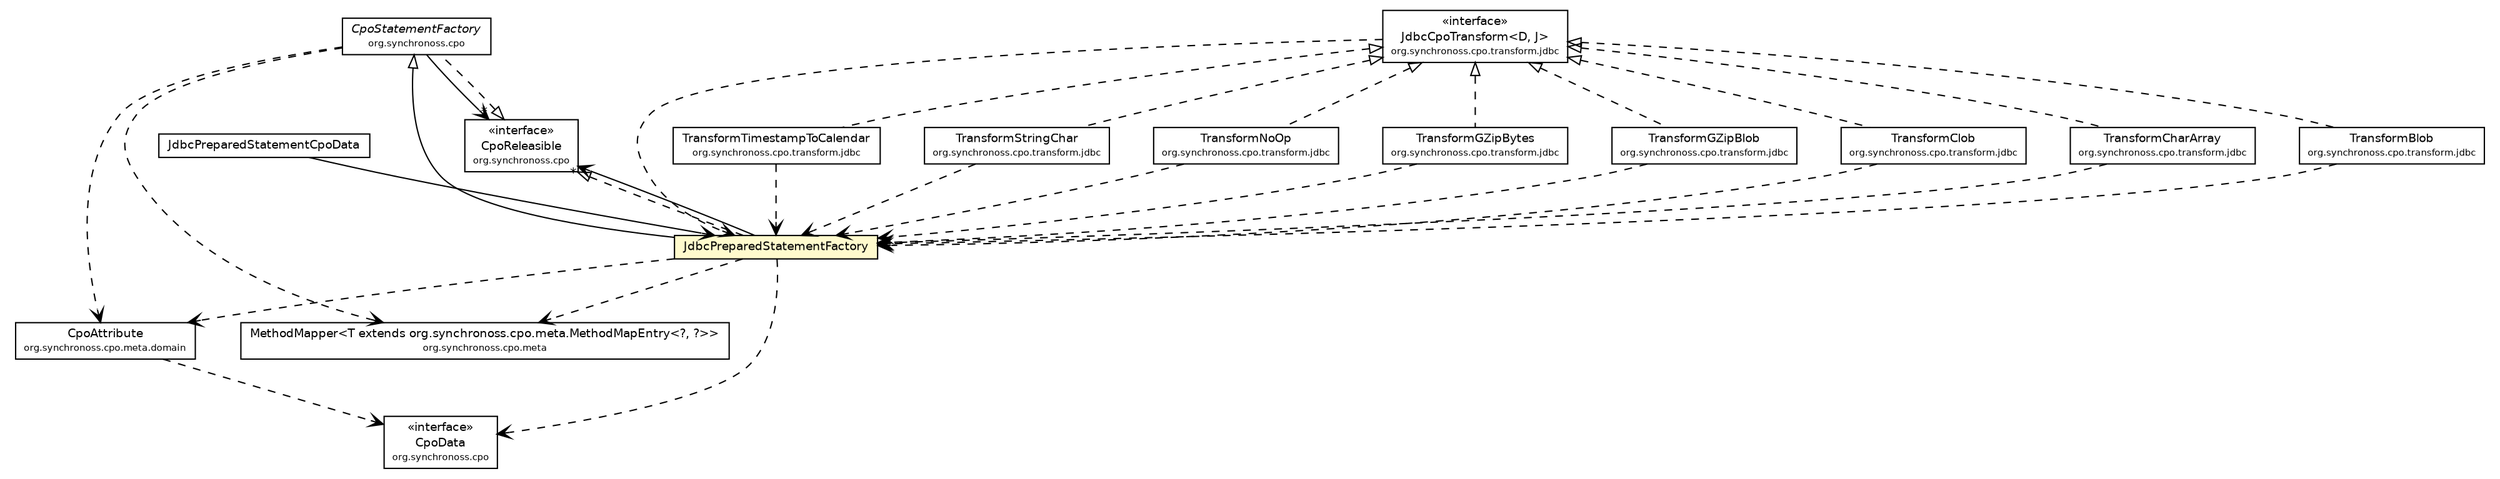 #!/usr/local/bin/dot
#
# Class diagram 
# Generated by UmlGraph version 4.6 (http://www.spinellis.gr/sw/umlgraph)
#

digraph G {
	edge [fontname="Helvetica",fontsize=10,labelfontname="Helvetica",labelfontsize=10];
	node [fontname="Helvetica",fontsize=10,shape=plaintext];
	// org.synchronoss.cpo.CpoStatementFactory
	c33418 [label=<<table border="0" cellborder="1" cellspacing="0" cellpadding="2" port="p" href="../CpoStatementFactory.html">
		<tr><td><table border="0" cellspacing="0" cellpadding="1">
			<tr><td><font face="Helvetica-Oblique"> CpoStatementFactory </font></td></tr>
			<tr><td><font point-size="7.0"> org.synchronoss.cpo </font></td></tr>
		</table></td></tr>
		</table>>, fontname="Helvetica", fontcolor="black", fontsize=9.0];
	// org.synchronoss.cpo.CpoReleasible
	c33420 [label=<<table border="0" cellborder="1" cellspacing="0" cellpadding="2" port="p" href="../CpoReleasible.html">
		<tr><td><table border="0" cellspacing="0" cellpadding="1">
			<tr><td> &laquo;interface&raquo; </td></tr>
			<tr><td> CpoReleasible </td></tr>
			<tr><td><font point-size="7.0"> org.synchronoss.cpo </font></td></tr>
		</table></td></tr>
		</table>>, fontname="Helvetica", fontcolor="black", fontsize=9.0];
	// org.synchronoss.cpo.CpoData
	c33424 [label=<<table border="0" cellborder="1" cellspacing="0" cellpadding="2" port="p" href="../CpoData.html">
		<tr><td><table border="0" cellspacing="0" cellpadding="1">
			<tr><td> &laquo;interface&raquo; </td></tr>
			<tr><td> CpoData </td></tr>
			<tr><td><font point-size="7.0"> org.synchronoss.cpo </font></td></tr>
		</table></td></tr>
		</table>>, fontname="Helvetica", fontcolor="black", fontsize=9.0];
	// org.synchronoss.cpo.meta.MethodMapper<T extends org.synchronoss.cpo.meta.MethodMapEntry<?, ?>>
	c33450 [label=<<table border="0" cellborder="1" cellspacing="0" cellpadding="2" port="p" href="../meta/MethodMapper.html">
		<tr><td><table border="0" cellspacing="0" cellpadding="1">
			<tr><td> MethodMapper&lt;T extends org.synchronoss.cpo.meta.MethodMapEntry&lt;?, ?&gt;&gt; </td></tr>
			<tr><td><font point-size="7.0"> org.synchronoss.cpo.meta </font></td></tr>
		</table></td></tr>
		</table>>, fontname="Helvetica", fontcolor="black", fontsize=9.0];
	// org.synchronoss.cpo.meta.domain.CpoAttribute
	c33469 [label=<<table border="0" cellborder="1" cellspacing="0" cellpadding="2" port="p" href="../meta/domain/CpoAttribute.html">
		<tr><td><table border="0" cellspacing="0" cellpadding="1">
			<tr><td> CpoAttribute </td></tr>
			<tr><td><font point-size="7.0"> org.synchronoss.cpo.meta.domain </font></td></tr>
		</table></td></tr>
		</table>>, fontname="Helvetica", fontcolor="black", fontsize=9.0];
	// org.synchronoss.cpo.jdbc.JdbcPreparedStatementFactory
	c33528 [label=<<table border="0" cellborder="1" cellspacing="0" cellpadding="2" port="p" bgcolor="lemonChiffon" href="./JdbcPreparedStatementFactory.html">
		<tr><td><table border="0" cellspacing="0" cellpadding="1">
			<tr><td> JdbcPreparedStatementFactory </td></tr>
		</table></td></tr>
		</table>>, fontname="Helvetica", fontcolor="black", fontsize=9.0];
	// org.synchronoss.cpo.jdbc.JdbcPreparedStatementCpoData
	c33529 [label=<<table border="0" cellborder="1" cellspacing="0" cellpadding="2" port="p" href="./JdbcPreparedStatementCpoData.html">
		<tr><td><table border="0" cellspacing="0" cellpadding="1">
			<tr><td> JdbcPreparedStatementCpoData </td></tr>
		</table></td></tr>
		</table>>, fontname="Helvetica", fontcolor="black", fontsize=9.0];
	// org.synchronoss.cpo.transform.jdbc.TransformTimestampToCalendar
	c33547 [label=<<table border="0" cellborder="1" cellspacing="0" cellpadding="2" port="p" href="../transform/jdbc/TransformTimestampToCalendar.html">
		<tr><td><table border="0" cellspacing="0" cellpadding="1">
			<tr><td> TransformTimestampToCalendar </td></tr>
			<tr><td><font point-size="7.0"> org.synchronoss.cpo.transform.jdbc </font></td></tr>
		</table></td></tr>
		</table>>, fontname="Helvetica", fontcolor="black", fontsize=9.0];
	// org.synchronoss.cpo.transform.jdbc.TransformStringChar
	c33548 [label=<<table border="0" cellborder="1" cellspacing="0" cellpadding="2" port="p" href="../transform/jdbc/TransformStringChar.html">
		<tr><td><table border="0" cellspacing="0" cellpadding="1">
			<tr><td> TransformStringChar </td></tr>
			<tr><td><font point-size="7.0"> org.synchronoss.cpo.transform.jdbc </font></td></tr>
		</table></td></tr>
		</table>>, fontname="Helvetica", fontcolor="black", fontsize=9.0];
	// org.synchronoss.cpo.transform.jdbc.TransformNoOp
	c33549 [label=<<table border="0" cellborder="1" cellspacing="0" cellpadding="2" port="p" href="../transform/jdbc/TransformNoOp.html">
		<tr><td><table border="0" cellspacing="0" cellpadding="1">
			<tr><td> TransformNoOp </td></tr>
			<tr><td><font point-size="7.0"> org.synchronoss.cpo.transform.jdbc </font></td></tr>
		</table></td></tr>
		</table>>, fontname="Helvetica", fontcolor="black", fontsize=9.0];
	// org.synchronoss.cpo.transform.jdbc.TransformGZipBytes
	c33550 [label=<<table border="0" cellborder="1" cellspacing="0" cellpadding="2" port="p" href="../transform/jdbc/TransformGZipBytes.html">
		<tr><td><table border="0" cellspacing="0" cellpadding="1">
			<tr><td> TransformGZipBytes </td></tr>
			<tr><td><font point-size="7.0"> org.synchronoss.cpo.transform.jdbc </font></td></tr>
		</table></td></tr>
		</table>>, fontname="Helvetica", fontcolor="black", fontsize=9.0];
	// org.synchronoss.cpo.transform.jdbc.TransformGZipBlob
	c33551 [label=<<table border="0" cellborder="1" cellspacing="0" cellpadding="2" port="p" href="../transform/jdbc/TransformGZipBlob.html">
		<tr><td><table border="0" cellspacing="0" cellpadding="1">
			<tr><td> TransformGZipBlob </td></tr>
			<tr><td><font point-size="7.0"> org.synchronoss.cpo.transform.jdbc </font></td></tr>
		</table></td></tr>
		</table>>, fontname="Helvetica", fontcolor="black", fontsize=9.0];
	// org.synchronoss.cpo.transform.jdbc.TransformClob
	c33552 [label=<<table border="0" cellborder="1" cellspacing="0" cellpadding="2" port="p" href="../transform/jdbc/TransformClob.html">
		<tr><td><table border="0" cellspacing="0" cellpadding="1">
			<tr><td> TransformClob </td></tr>
			<tr><td><font point-size="7.0"> org.synchronoss.cpo.transform.jdbc </font></td></tr>
		</table></td></tr>
		</table>>, fontname="Helvetica", fontcolor="black", fontsize=9.0];
	// org.synchronoss.cpo.transform.jdbc.TransformCharArray
	c33553 [label=<<table border="0" cellborder="1" cellspacing="0" cellpadding="2" port="p" href="../transform/jdbc/TransformCharArray.html">
		<tr><td><table border="0" cellspacing="0" cellpadding="1">
			<tr><td> TransformCharArray </td></tr>
			<tr><td><font point-size="7.0"> org.synchronoss.cpo.transform.jdbc </font></td></tr>
		</table></td></tr>
		</table>>, fontname="Helvetica", fontcolor="black", fontsize=9.0];
	// org.synchronoss.cpo.transform.jdbc.TransformBlob
	c33554 [label=<<table border="0" cellborder="1" cellspacing="0" cellpadding="2" port="p" href="../transform/jdbc/TransformBlob.html">
		<tr><td><table border="0" cellspacing="0" cellpadding="1">
			<tr><td> TransformBlob </td></tr>
			<tr><td><font point-size="7.0"> org.synchronoss.cpo.transform.jdbc </font></td></tr>
		</table></td></tr>
		</table>>, fontname="Helvetica", fontcolor="black", fontsize=9.0];
	// org.synchronoss.cpo.transform.jdbc.JdbcCpoTransform<D, J>
	c33557 [label=<<table border="0" cellborder="1" cellspacing="0" cellpadding="2" port="p" href="../transform/jdbc/JdbcCpoTransform.html">
		<tr><td><table border="0" cellspacing="0" cellpadding="1">
			<tr><td> &laquo;interface&raquo; </td></tr>
			<tr><td> JdbcCpoTransform&lt;D, J&gt; </td></tr>
			<tr><td><font point-size="7.0"> org.synchronoss.cpo.transform.jdbc </font></td></tr>
		</table></td></tr>
		</table>>, fontname="Helvetica", fontcolor="black", fontsize=9.0];
	//org.synchronoss.cpo.CpoStatementFactory implements org.synchronoss.cpo.CpoReleasible
	c33420:p -> c33418:p [dir=back,arrowtail=empty,style=dashed];
	//org.synchronoss.cpo.jdbc.JdbcPreparedStatementFactory extends org.synchronoss.cpo.CpoStatementFactory
	c33418:p -> c33528:p [dir=back,arrowtail=empty];
	//org.synchronoss.cpo.jdbc.JdbcPreparedStatementFactory implements org.synchronoss.cpo.CpoReleasible
	c33420:p -> c33528:p [dir=back,arrowtail=empty,style=dashed];
	//org.synchronoss.cpo.transform.jdbc.TransformTimestampToCalendar implements org.synchronoss.cpo.transform.jdbc.JdbcCpoTransform<D, J>
	c33557:p -> c33547:p [dir=back,arrowtail=empty,style=dashed];
	//org.synchronoss.cpo.transform.jdbc.TransformStringChar implements org.synchronoss.cpo.transform.jdbc.JdbcCpoTransform<D, J>
	c33557:p -> c33548:p [dir=back,arrowtail=empty,style=dashed];
	//org.synchronoss.cpo.transform.jdbc.TransformNoOp implements org.synchronoss.cpo.transform.jdbc.JdbcCpoTransform<D, J>
	c33557:p -> c33549:p [dir=back,arrowtail=empty,style=dashed];
	//org.synchronoss.cpo.transform.jdbc.TransformGZipBytes implements org.synchronoss.cpo.transform.jdbc.JdbcCpoTransform<D, J>
	c33557:p -> c33550:p [dir=back,arrowtail=empty,style=dashed];
	//org.synchronoss.cpo.transform.jdbc.TransformGZipBlob implements org.synchronoss.cpo.transform.jdbc.JdbcCpoTransform<D, J>
	c33557:p -> c33551:p [dir=back,arrowtail=empty,style=dashed];
	//org.synchronoss.cpo.transform.jdbc.TransformClob implements org.synchronoss.cpo.transform.jdbc.JdbcCpoTransform<D, J>
	c33557:p -> c33552:p [dir=back,arrowtail=empty,style=dashed];
	//org.synchronoss.cpo.transform.jdbc.TransformCharArray implements org.synchronoss.cpo.transform.jdbc.JdbcCpoTransform<D, J>
	c33557:p -> c33553:p [dir=back,arrowtail=empty,style=dashed];
	//org.synchronoss.cpo.transform.jdbc.TransformBlob implements org.synchronoss.cpo.transform.jdbc.JdbcCpoTransform<D, J>
	c33557:p -> c33554:p [dir=back,arrowtail=empty,style=dashed];
	// org.synchronoss.cpo.CpoStatementFactory NAVASSOC org.synchronoss.cpo.CpoReleasible
	c33418:p -> c33420:p [taillabel="", label="", headlabel="*", fontname="Helvetica", fontcolor="black", fontsize=10.0, color="black", arrowhead=open];
	// org.synchronoss.cpo.jdbc.JdbcPreparedStatementFactory NAVASSOC org.synchronoss.cpo.CpoReleasible
	c33528:p -> c33420:p [taillabel="", label="", headlabel="*", fontname="Helvetica", fontcolor="black", fontsize=10.0, color="black", arrowhead=open];
	// org.synchronoss.cpo.jdbc.JdbcPreparedStatementCpoData NAVASSOC org.synchronoss.cpo.jdbc.JdbcPreparedStatementFactory
	c33529:p -> c33528:p [taillabel="", label="", headlabel="", fontname="Helvetica", fontcolor="black", fontsize=10.0, color="black", arrowhead=open];
	// org.synchronoss.cpo.CpoStatementFactory DEPEND org.synchronoss.cpo.meta.domain.CpoAttribute
	c33418:p -> c33469:p [taillabel="", label="", headlabel="", fontname="Helvetica", fontcolor="black", fontsize=10.0, color="black", arrowhead=open, style=dashed];
	// org.synchronoss.cpo.CpoStatementFactory DEPEND org.synchronoss.cpo.meta.MethodMapper<T extends org.synchronoss.cpo.meta.MethodMapEntry<?, ?>>
	c33418:p -> c33450:p [taillabel="", label="", headlabel="", fontname="Helvetica", fontcolor="black", fontsize=10.0, color="black", arrowhead=open, style=dashed];
	// org.synchronoss.cpo.meta.domain.CpoAttribute DEPEND org.synchronoss.cpo.CpoData
	c33469:p -> c33424:p [taillabel="", label="", headlabel="", fontname="Helvetica", fontcolor="black", fontsize=10.0, color="black", arrowhead=open, style=dashed];
	// org.synchronoss.cpo.jdbc.JdbcPreparedStatementFactory DEPEND org.synchronoss.cpo.meta.MethodMapper<T extends org.synchronoss.cpo.meta.MethodMapEntry<?, ?>>
	c33528:p -> c33450:p [taillabel="", label="", headlabel="", fontname="Helvetica", fontcolor="black", fontsize=10.0, color="black", arrowhead=open, style=dashed];
	// org.synchronoss.cpo.jdbc.JdbcPreparedStatementFactory DEPEND org.synchronoss.cpo.CpoData
	c33528:p -> c33424:p [taillabel="", label="", headlabel="", fontname="Helvetica", fontcolor="black", fontsize=10.0, color="black", arrowhead=open, style=dashed];
	// org.synchronoss.cpo.jdbc.JdbcPreparedStatementFactory DEPEND org.synchronoss.cpo.meta.domain.CpoAttribute
	c33528:p -> c33469:p [taillabel="", label="", headlabel="", fontname="Helvetica", fontcolor="black", fontsize=10.0, color="black", arrowhead=open, style=dashed];
	// org.synchronoss.cpo.transform.jdbc.TransformTimestampToCalendar DEPEND org.synchronoss.cpo.jdbc.JdbcPreparedStatementFactory
	c33547:p -> c33528:p [taillabel="", label="", headlabel="", fontname="Helvetica", fontcolor="black", fontsize=10.0, color="black", arrowhead=open, style=dashed];
	// org.synchronoss.cpo.transform.jdbc.TransformStringChar DEPEND org.synchronoss.cpo.jdbc.JdbcPreparedStatementFactory
	c33548:p -> c33528:p [taillabel="", label="", headlabel="", fontname="Helvetica", fontcolor="black", fontsize=10.0, color="black", arrowhead=open, style=dashed];
	// org.synchronoss.cpo.transform.jdbc.TransformNoOp DEPEND org.synchronoss.cpo.jdbc.JdbcPreparedStatementFactory
	c33549:p -> c33528:p [taillabel="", label="", headlabel="", fontname="Helvetica", fontcolor="black", fontsize=10.0, color="black", arrowhead=open, style=dashed];
	// org.synchronoss.cpo.transform.jdbc.TransformGZipBytes DEPEND org.synchronoss.cpo.jdbc.JdbcPreparedStatementFactory
	c33550:p -> c33528:p [taillabel="", label="", headlabel="", fontname="Helvetica", fontcolor="black", fontsize=10.0, color="black", arrowhead=open, style=dashed];
	// org.synchronoss.cpo.transform.jdbc.TransformGZipBlob DEPEND org.synchronoss.cpo.jdbc.JdbcPreparedStatementFactory
	c33551:p -> c33528:p [taillabel="", label="", headlabel="", fontname="Helvetica", fontcolor="black", fontsize=10.0, color="black", arrowhead=open, style=dashed];
	// org.synchronoss.cpo.transform.jdbc.TransformClob DEPEND org.synchronoss.cpo.jdbc.JdbcPreparedStatementFactory
	c33552:p -> c33528:p [taillabel="", label="", headlabel="", fontname="Helvetica", fontcolor="black", fontsize=10.0, color="black", arrowhead=open, style=dashed];
	// org.synchronoss.cpo.transform.jdbc.TransformCharArray DEPEND org.synchronoss.cpo.jdbc.JdbcPreparedStatementFactory
	c33553:p -> c33528:p [taillabel="", label="", headlabel="", fontname="Helvetica", fontcolor="black", fontsize=10.0, color="black", arrowhead=open, style=dashed];
	// org.synchronoss.cpo.transform.jdbc.TransformBlob DEPEND org.synchronoss.cpo.jdbc.JdbcPreparedStatementFactory
	c33554:p -> c33528:p [taillabel="", label="", headlabel="", fontname="Helvetica", fontcolor="black", fontsize=10.0, color="black", arrowhead=open, style=dashed];
	// org.synchronoss.cpo.transform.jdbc.JdbcCpoTransform<D, J> DEPEND org.synchronoss.cpo.jdbc.JdbcPreparedStatementFactory
	c33557:p -> c33528:p [taillabel="", label="", headlabel="", fontname="Helvetica", fontcolor="black", fontsize=10.0, color="black", arrowhead=open, style=dashed];
}

